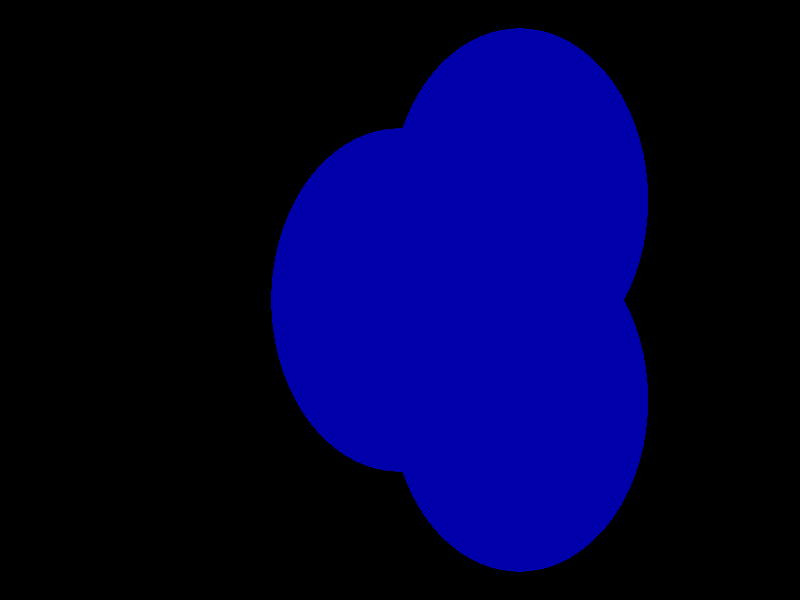 // Persistence of Vision Ray Tracer Scene Description File
// File: SnailShell.pov

#version 3.6; // current version is 3.8

/* 
Information on Pov-Ray:
 
My personal introduction into Pov-Ray was the excellent book "3D-Welten, professionelle Animationen und fotorealistische Grafiken mit Raytracing" from 
Toni Lama by Carl Hanser Verlag München Wien, 2004. Apart of that I recommend the Pov-Ray-homepage (http://www.povray.org).

Further information on Pov-Ray can be found at https://sus.ziti.uni-heidelberg.de/Lehre/WS2021_Tools/POVRAY/POVRAY_PeterFischer.pdf,  
https://wiki.povray.org/content/Main_Page, https://de.wikibooks.org/wiki/Raytracing_mit_POV-Ray or, in german language, here: https://www.f-lohmueller.de/pov_tut/pov__ger.htm
*/ 
 
/*
---------------------------------------------------Modeling approach---------------------------------------------- 
Cells are surrounded by a lipid bilayer, just like soap bubbles. For this reason their shape is similar to the shape of soap bubbles, or clusters of soap bubbles and also for 
this reason we start modeling the shape of cells by modeling the shape of soap bubbles. For this purpose we are using negatively interacting blobs. This way we obtain closely adjacent but clearly
separated bubbles. Hollow soap bubbles are obtained by substracting slightly 
smaller versions of the initial blobs from these initial blobs and by applying a transparent and iridescent texture to these structures.
*/


//-----------------------------------Scene settings (Camera, light, background)-------------------------------------------------

global_settings {
    assumed_gamma 1.0
    max_trace_level 5
}



#declare Ortho = camera {
    orthographic
    location <-3, 0, 7>    // position & direction of view
    look_at  <0,0,0>
    right 0.2*16*x            // horizontal size of view
    up 0.2*9*y               // vertical size of view
}



camera {
	Ortho
}


//background { 
    //color rgb <1, 1, 1> 
//}


// create a regular point light source
light_source {
    0*x                  // light's position (translated below)
    color rgb <1,1,1>    // light's color
    translate <0,0,0>
}  
// create a regular point light source
light_source {
    0*x                  // light's position (translated below)
    color rgb <1,1,1>    // light's color
    translate <0,10,-30>
}  
  /*

//The coordinate system

cylinder { 
    <-1000, 0, 0>, <1000, 0, 0>, 0.01 
    pigment {
        color rgb <1,0,0>     // solid color pigment
    }
}

cylinder { 
    <0, -1000, 0>, <0, 1000, 0>, 0.01
    pigment {
        color rgb <0,1,0>     // solid color pigment
    }
}

cylinder { 
    <0, 0, -10000>, <0, 0, 10000>, 0.01 
    pigment {
        color rgb <0,0,1>     // solid color pigment
  }
}

*/
//---------------------------Objects-----------------------------------------------------------------

difference {
    union{
        blob {
            threshold 0.54
            sphere { 
                < 0,   0,    0>, 1, 1 
            }
            sphere { 
                <-0.6,  0, 0>, 0.52, -1 
                rotate <0, 0, 30>
            }
            sphere {    
                <-0.6,  0, 0>, 0.52, -1 
                rotate <0, 0, -30>
            }
        }
        blob {
            threshold 0.54
            sphere { 
                < 0,   0,    0>, 0.52, -1 
            }
            sphere { 
                <-0.6,  0, 0>, 1, 1 
                rotate <0, 0, 30>
            }
            sphere { 
                <-0.6,  0, 0>, 0.52, -1 
                rotate <0, 0, -30>
            }

        }

        blob {
            threshold 0.54
            sphere { 
                < 0,   0,    0>, 0.52, -1 
            }
            sphere { 
                <-0.6,  0, 0>, 0.52, -1 
                rotate <0, 0, 30>
            } 
            sphere {    
                <-0.6,  0, 0>, 1, 1 
                rotate <0, 0, -30>
            }
        }
    }



    union{

        blob {
            threshold 0.59
            sphere { 
                < 0,   0,    0>, 1, 1 
            }
            sphere { 
                <-0.6,  0, 0>, 0.52, -1 
                rotate <0, 0, 30>
            }
            sphere { 
                <-0.6,  0, 0>, 0.52, -1 
                rotate <0, 0, -30>
            }
        }
        blob {
            threshold 0.59
            sphere { 
                < 0,   0,    0>, 0.52, -1 
            }
            sphere { 
                <-0.6,  0, 0>, 1, 1 
                rotate <0, 0, 30>
            }
            sphere { 
                <-0.6,  0, 0>, 0.52, -1 
                rotate <0, 0, -30>
            }
        }
        blob {
            threshold 0.59
            sphere { 
                < 0,   0,    0>, 0.52, -1 
            }
            sphere { 
                <-0.6,  0, 0>, 0.52, -1 
                rotate <0, 0, 30>
            } 
            sphere {    
                <-0.6,  0, 0>, 1, 1 
                rotate <0, 0, -30>
            }
        }
    }
    pigment {
        color rgbt <0,0,0.4,0.9>     // solid color pigment
    }
    finish {
        ambient 0.1          // ambient surface reflection color [0.1]
        diffuse 0.6          // amount [0.6]
        brilliance 1.0       // tightness of diffuse illumination [1.0]
        specular 0.5       // amount [0.0]
        metallic 0.95  // give highlight color of surface
        irid {               // Iridescence (Newton's thin film interference)
            0.08               // intensity
            thickness 0.5    // film's thickness [0.0]
            turbulence 0.3   // film's thickness turbulence
        }
    } // finish
}

